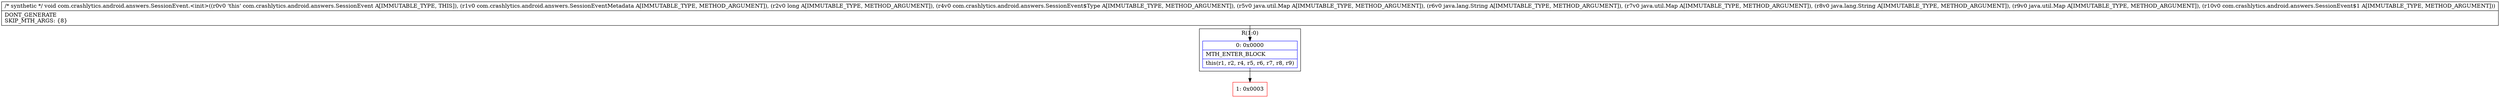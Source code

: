 digraph "CFG forcom.crashlytics.android.answers.SessionEvent.\<init\>(Lcom\/crashlytics\/android\/answers\/SessionEventMetadata;JLcom\/crashlytics\/android\/answers\/SessionEvent$Type;Ljava\/util\/Map;Ljava\/lang\/String;Ljava\/util\/Map;Ljava\/lang\/String;Ljava\/util\/Map;Lcom\/crashlytics\/android\/answers\/SessionEvent$1;)V" {
subgraph cluster_Region_535052870 {
label = "R(1:0)";
node [shape=record,color=blue];
Node_0 [shape=record,label="{0\:\ 0x0000|MTH_ENTER_BLOCK\l|this(r1, r2, r4, r5, r6, r7, r8, r9)\l}"];
}
Node_1 [shape=record,color=red,label="{1\:\ 0x0003}"];
MethodNode[shape=record,label="{\/* synthetic *\/ void com.crashlytics.android.answers.SessionEvent.\<init\>((r0v0 'this' com.crashlytics.android.answers.SessionEvent A[IMMUTABLE_TYPE, THIS]), (r1v0 com.crashlytics.android.answers.SessionEventMetadata A[IMMUTABLE_TYPE, METHOD_ARGUMENT]), (r2v0 long A[IMMUTABLE_TYPE, METHOD_ARGUMENT]), (r4v0 com.crashlytics.android.answers.SessionEvent$Type A[IMMUTABLE_TYPE, METHOD_ARGUMENT]), (r5v0 java.util.Map A[IMMUTABLE_TYPE, METHOD_ARGUMENT]), (r6v0 java.lang.String A[IMMUTABLE_TYPE, METHOD_ARGUMENT]), (r7v0 java.util.Map A[IMMUTABLE_TYPE, METHOD_ARGUMENT]), (r8v0 java.lang.String A[IMMUTABLE_TYPE, METHOD_ARGUMENT]), (r9v0 java.util.Map A[IMMUTABLE_TYPE, METHOD_ARGUMENT]), (r10v0 com.crashlytics.android.answers.SessionEvent$1 A[IMMUTABLE_TYPE, METHOD_ARGUMENT]))  | DONT_GENERATE\lSKIP_MTH_ARGS: \{8\}\l}"];
MethodNode -> Node_0;
Node_0 -> Node_1;
}


